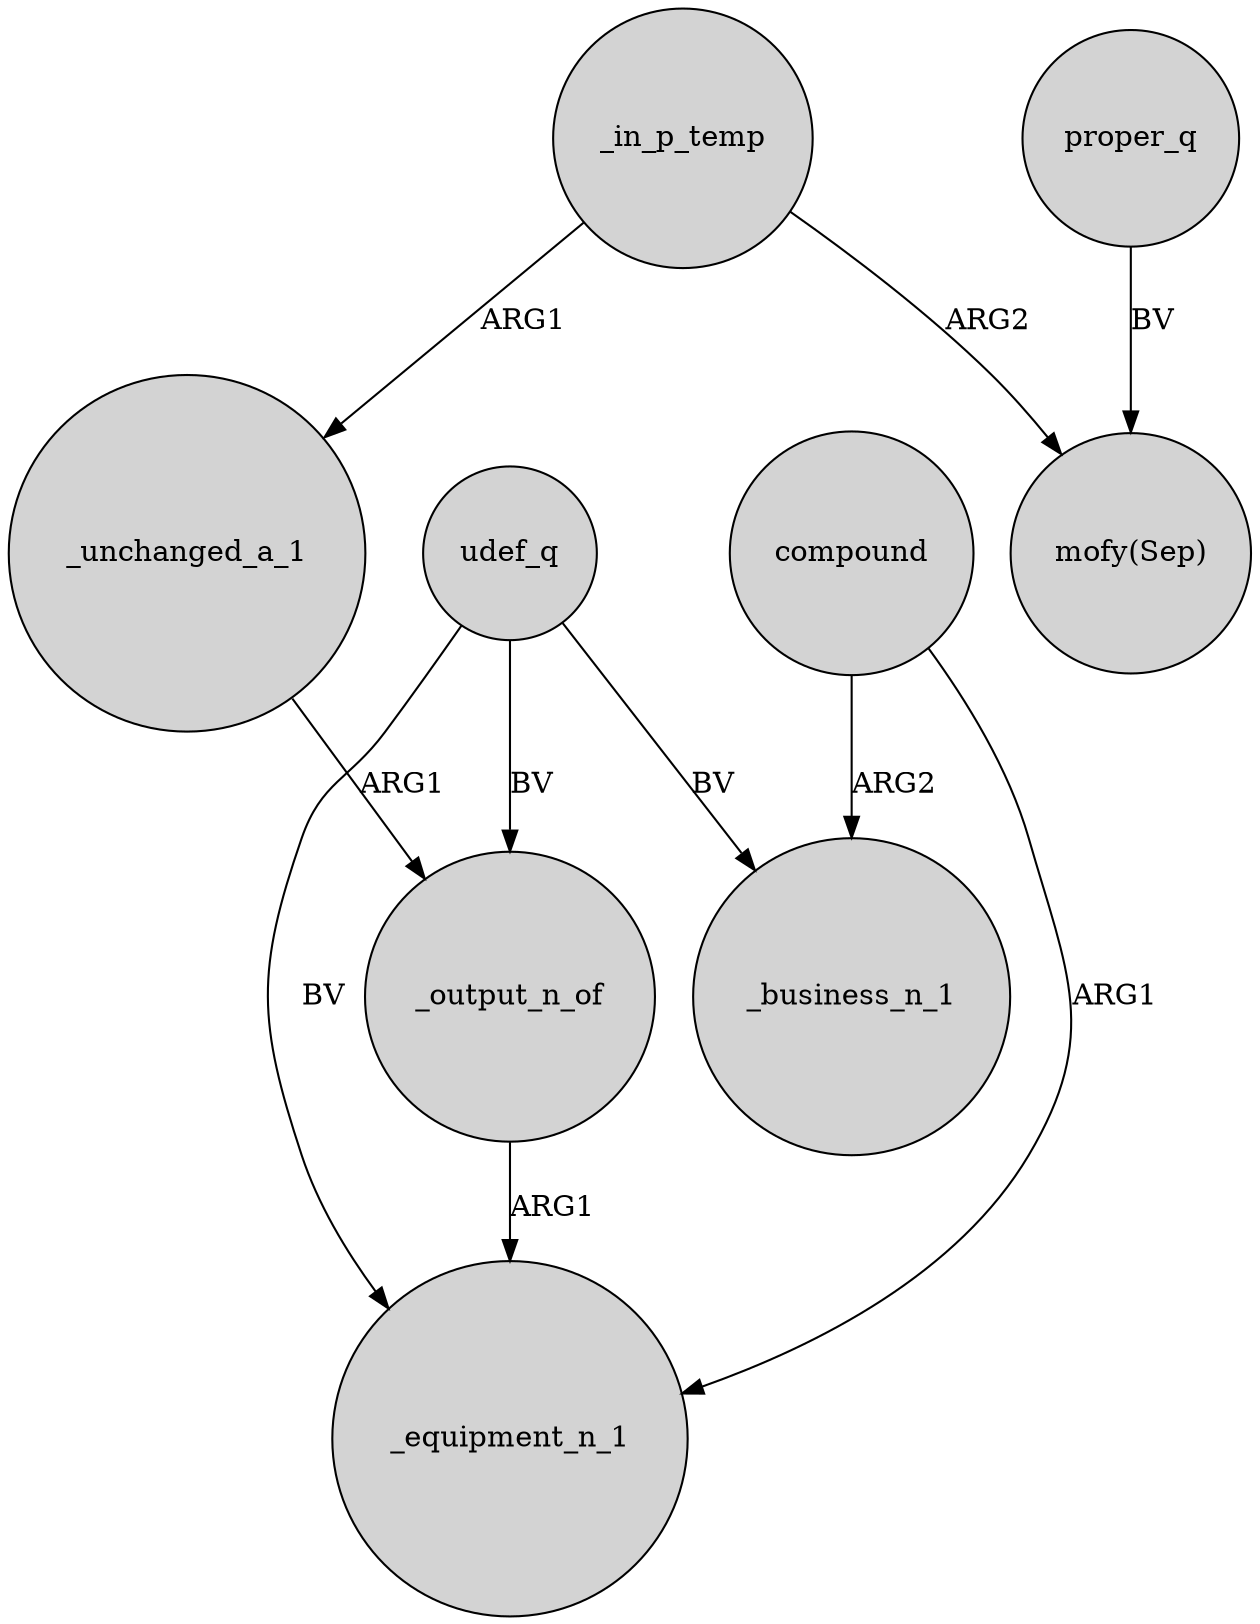 digraph {
	node [shape=circle style=filled]
	udef_q -> _business_n_1 [label=BV]
	udef_q -> _equipment_n_1 [label=BV]
	compound -> _equipment_n_1 [label=ARG1]
	_in_p_temp -> _unchanged_a_1 [label=ARG1]
	_unchanged_a_1 -> _output_n_of [label=ARG1]
	proper_q -> "mofy(Sep)" [label=BV]
	_output_n_of -> _equipment_n_1 [label=ARG1]
	udef_q -> _output_n_of [label=BV]
	_in_p_temp -> "mofy(Sep)" [label=ARG2]
	compound -> _business_n_1 [label=ARG2]
}
